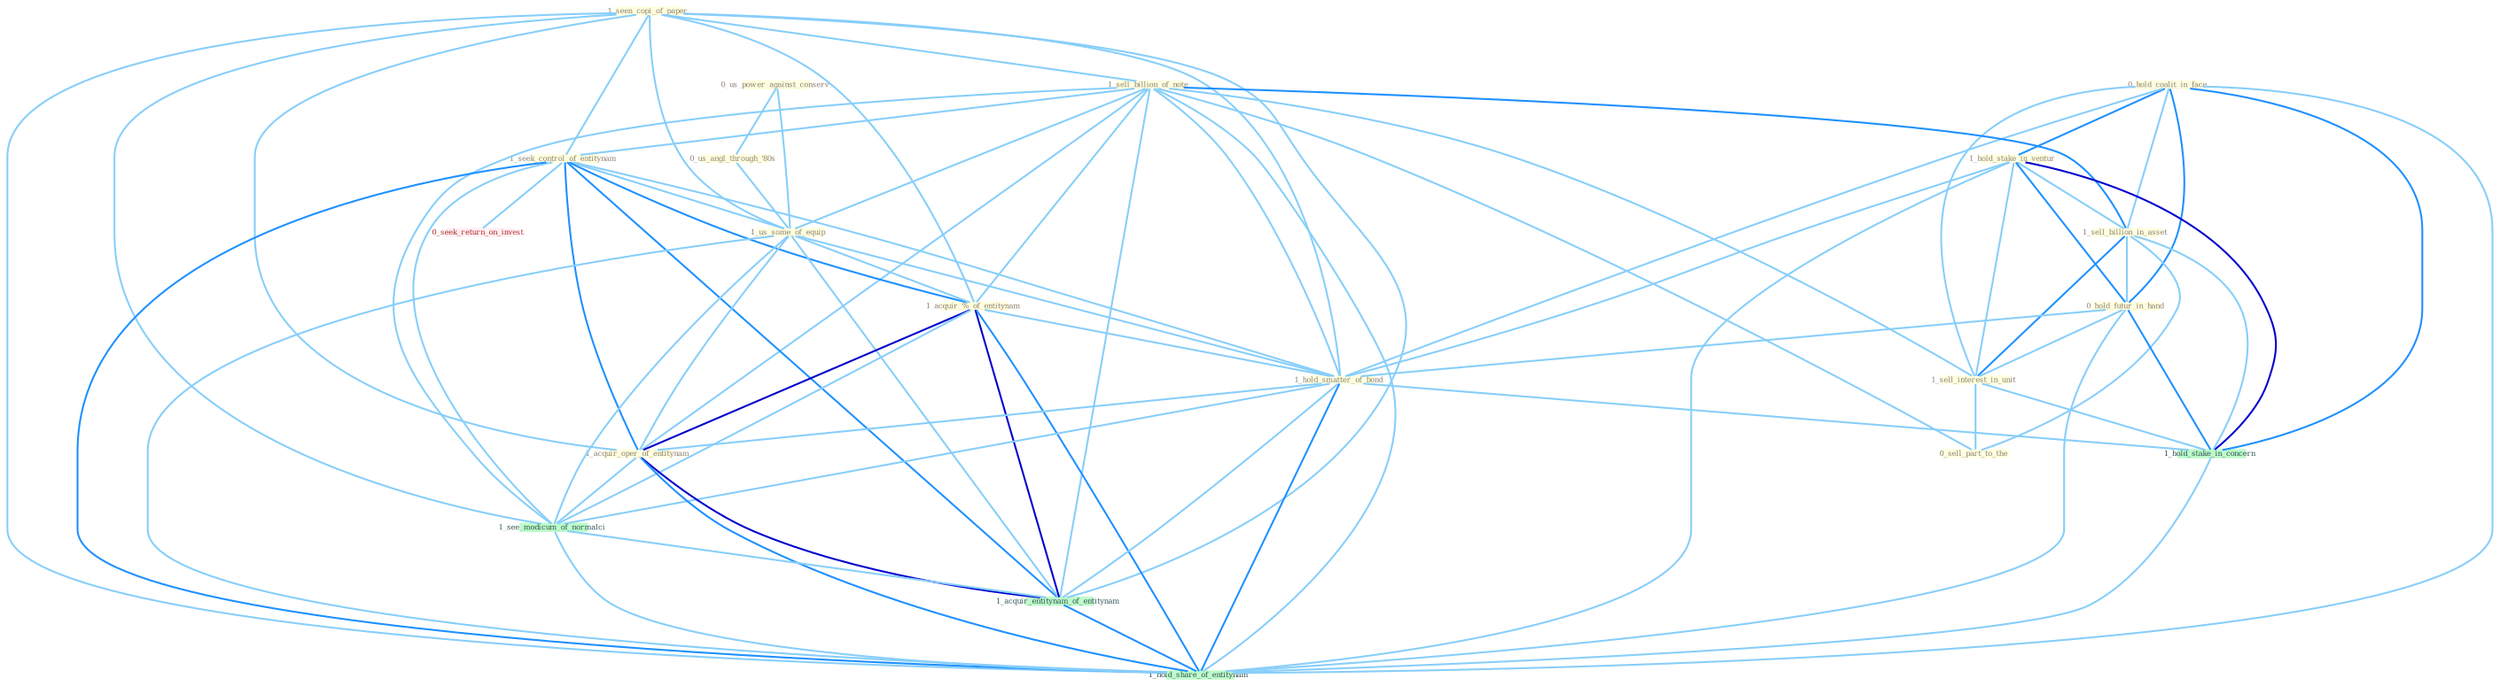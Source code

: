 Graph G{ 
    node
    [shape=polygon,style=filled,width=.5,height=.06,color="#BDFCC9",fixedsize=true,fontsize=4,
    fontcolor="#2f4f4f"];
    {node
    [color="#ffffe0", fontcolor="#8b7d6b"] "1_seen_copi_of_paper " "0_hold_coalit_in_face " "1_sell_billion_of_note " "1_hold_stake_in_ventur " "1_sell_billion_in_asset " "0_hold_futur_in_hand " "1_seek_control_of_entitynam " "0_us_power_against_conserv " "0_us_angl_through_'80s " "1_sell_interest_in_unit " "1_us_some_of_equip " "1_acquir_%_of_entitynam " "1_hold_smatter_of_bond " "1_acquir_oper_of_entitynam " "0_sell_part_to_the "}
{node [color="#fff0f5", fontcolor="#b22222"] "0_seek_return_on_invest "}
edge [color="#B0E2FF"];

	"1_seen_copi_of_paper " -- "1_sell_billion_of_note " [w="1", color="#87cefa" ];
	"1_seen_copi_of_paper " -- "1_seek_control_of_entitynam " [w="1", color="#87cefa" ];
	"1_seen_copi_of_paper " -- "1_us_some_of_equip " [w="1", color="#87cefa" ];
	"1_seen_copi_of_paper " -- "1_acquir_%_of_entitynam " [w="1", color="#87cefa" ];
	"1_seen_copi_of_paper " -- "1_hold_smatter_of_bond " [w="1", color="#87cefa" ];
	"1_seen_copi_of_paper " -- "1_acquir_oper_of_entitynam " [w="1", color="#87cefa" ];
	"1_seen_copi_of_paper " -- "1_see_modicum_of_normalci " [w="1", color="#87cefa" ];
	"1_seen_copi_of_paper " -- "1_acquir_entitynam_of_entitynam " [w="1", color="#87cefa" ];
	"1_seen_copi_of_paper " -- "1_hold_share_of_entitynam " [w="1", color="#87cefa" ];
	"0_hold_coalit_in_face " -- "1_hold_stake_in_ventur " [w="2", color="#1e90ff" , len=0.8];
	"0_hold_coalit_in_face " -- "1_sell_billion_in_asset " [w="1", color="#87cefa" ];
	"0_hold_coalit_in_face " -- "0_hold_futur_in_hand " [w="2", color="#1e90ff" , len=0.8];
	"0_hold_coalit_in_face " -- "1_sell_interest_in_unit " [w="1", color="#87cefa" ];
	"0_hold_coalit_in_face " -- "1_hold_smatter_of_bond " [w="1", color="#87cefa" ];
	"0_hold_coalit_in_face " -- "1_hold_stake_in_concern " [w="2", color="#1e90ff" , len=0.8];
	"0_hold_coalit_in_face " -- "1_hold_share_of_entitynam " [w="1", color="#87cefa" ];
	"1_sell_billion_of_note " -- "1_sell_billion_in_asset " [w="2", color="#1e90ff" , len=0.8];
	"1_sell_billion_of_note " -- "1_seek_control_of_entitynam " [w="1", color="#87cefa" ];
	"1_sell_billion_of_note " -- "1_sell_interest_in_unit " [w="1", color="#87cefa" ];
	"1_sell_billion_of_note " -- "1_us_some_of_equip " [w="1", color="#87cefa" ];
	"1_sell_billion_of_note " -- "1_acquir_%_of_entitynam " [w="1", color="#87cefa" ];
	"1_sell_billion_of_note " -- "1_hold_smatter_of_bond " [w="1", color="#87cefa" ];
	"1_sell_billion_of_note " -- "1_acquir_oper_of_entitynam " [w="1", color="#87cefa" ];
	"1_sell_billion_of_note " -- "0_sell_part_to_the " [w="1", color="#87cefa" ];
	"1_sell_billion_of_note " -- "1_see_modicum_of_normalci " [w="1", color="#87cefa" ];
	"1_sell_billion_of_note " -- "1_acquir_entitynam_of_entitynam " [w="1", color="#87cefa" ];
	"1_sell_billion_of_note " -- "1_hold_share_of_entitynam " [w="1", color="#87cefa" ];
	"1_hold_stake_in_ventur " -- "1_sell_billion_in_asset " [w="1", color="#87cefa" ];
	"1_hold_stake_in_ventur " -- "0_hold_futur_in_hand " [w="2", color="#1e90ff" , len=0.8];
	"1_hold_stake_in_ventur " -- "1_sell_interest_in_unit " [w="1", color="#87cefa" ];
	"1_hold_stake_in_ventur " -- "1_hold_smatter_of_bond " [w="1", color="#87cefa" ];
	"1_hold_stake_in_ventur " -- "1_hold_stake_in_concern " [w="3", color="#0000cd" , len=0.6];
	"1_hold_stake_in_ventur " -- "1_hold_share_of_entitynam " [w="1", color="#87cefa" ];
	"1_sell_billion_in_asset " -- "0_hold_futur_in_hand " [w="1", color="#87cefa" ];
	"1_sell_billion_in_asset " -- "1_sell_interest_in_unit " [w="2", color="#1e90ff" , len=0.8];
	"1_sell_billion_in_asset " -- "0_sell_part_to_the " [w="1", color="#87cefa" ];
	"1_sell_billion_in_asset " -- "1_hold_stake_in_concern " [w="1", color="#87cefa" ];
	"0_hold_futur_in_hand " -- "1_sell_interest_in_unit " [w="1", color="#87cefa" ];
	"0_hold_futur_in_hand " -- "1_hold_smatter_of_bond " [w="1", color="#87cefa" ];
	"0_hold_futur_in_hand " -- "1_hold_stake_in_concern " [w="2", color="#1e90ff" , len=0.8];
	"0_hold_futur_in_hand " -- "1_hold_share_of_entitynam " [w="1", color="#87cefa" ];
	"1_seek_control_of_entitynam " -- "1_us_some_of_equip " [w="1", color="#87cefa" ];
	"1_seek_control_of_entitynam " -- "1_acquir_%_of_entitynam " [w="2", color="#1e90ff" , len=0.8];
	"1_seek_control_of_entitynam " -- "1_hold_smatter_of_bond " [w="1", color="#87cefa" ];
	"1_seek_control_of_entitynam " -- "1_acquir_oper_of_entitynam " [w="2", color="#1e90ff" , len=0.8];
	"1_seek_control_of_entitynam " -- "0_seek_return_on_invest " [w="1", color="#87cefa" ];
	"1_seek_control_of_entitynam " -- "1_see_modicum_of_normalci " [w="1", color="#87cefa" ];
	"1_seek_control_of_entitynam " -- "1_acquir_entitynam_of_entitynam " [w="2", color="#1e90ff" , len=0.8];
	"1_seek_control_of_entitynam " -- "1_hold_share_of_entitynam " [w="2", color="#1e90ff" , len=0.8];
	"0_us_power_against_conserv " -- "0_us_angl_through_'80s " [w="1", color="#87cefa" ];
	"0_us_power_against_conserv " -- "1_us_some_of_equip " [w="1", color="#87cefa" ];
	"0_us_angl_through_'80s " -- "1_us_some_of_equip " [w="1", color="#87cefa" ];
	"1_sell_interest_in_unit " -- "0_sell_part_to_the " [w="1", color="#87cefa" ];
	"1_sell_interest_in_unit " -- "1_hold_stake_in_concern " [w="1", color="#87cefa" ];
	"1_us_some_of_equip " -- "1_acquir_%_of_entitynam " [w="1", color="#87cefa" ];
	"1_us_some_of_equip " -- "1_hold_smatter_of_bond " [w="1", color="#87cefa" ];
	"1_us_some_of_equip " -- "1_acquir_oper_of_entitynam " [w="1", color="#87cefa" ];
	"1_us_some_of_equip " -- "1_see_modicum_of_normalci " [w="1", color="#87cefa" ];
	"1_us_some_of_equip " -- "1_acquir_entitynam_of_entitynam " [w="1", color="#87cefa" ];
	"1_us_some_of_equip " -- "1_hold_share_of_entitynam " [w="1", color="#87cefa" ];
	"1_acquir_%_of_entitynam " -- "1_hold_smatter_of_bond " [w="1", color="#87cefa" ];
	"1_acquir_%_of_entitynam " -- "1_acquir_oper_of_entitynam " [w="3", color="#0000cd" , len=0.6];
	"1_acquir_%_of_entitynam " -- "1_see_modicum_of_normalci " [w="1", color="#87cefa" ];
	"1_acquir_%_of_entitynam " -- "1_acquir_entitynam_of_entitynam " [w="3", color="#0000cd" , len=0.6];
	"1_acquir_%_of_entitynam " -- "1_hold_share_of_entitynam " [w="2", color="#1e90ff" , len=0.8];
	"1_hold_smatter_of_bond " -- "1_acquir_oper_of_entitynam " [w="1", color="#87cefa" ];
	"1_hold_smatter_of_bond " -- "1_hold_stake_in_concern " [w="1", color="#87cefa" ];
	"1_hold_smatter_of_bond " -- "1_see_modicum_of_normalci " [w="1", color="#87cefa" ];
	"1_hold_smatter_of_bond " -- "1_acquir_entitynam_of_entitynam " [w="1", color="#87cefa" ];
	"1_hold_smatter_of_bond " -- "1_hold_share_of_entitynam " [w="2", color="#1e90ff" , len=0.8];
	"1_acquir_oper_of_entitynam " -- "1_see_modicum_of_normalci " [w="1", color="#87cefa" ];
	"1_acquir_oper_of_entitynam " -- "1_acquir_entitynam_of_entitynam " [w="3", color="#0000cd" , len=0.6];
	"1_acquir_oper_of_entitynam " -- "1_hold_share_of_entitynam " [w="2", color="#1e90ff" , len=0.8];
	"1_hold_stake_in_concern " -- "1_hold_share_of_entitynam " [w="1", color="#87cefa" ];
	"1_see_modicum_of_normalci " -- "1_acquir_entitynam_of_entitynam " [w="1", color="#87cefa" ];
	"1_see_modicum_of_normalci " -- "1_hold_share_of_entitynam " [w="1", color="#87cefa" ];
	"1_acquir_entitynam_of_entitynam " -- "1_hold_share_of_entitynam " [w="2", color="#1e90ff" , len=0.8];
}